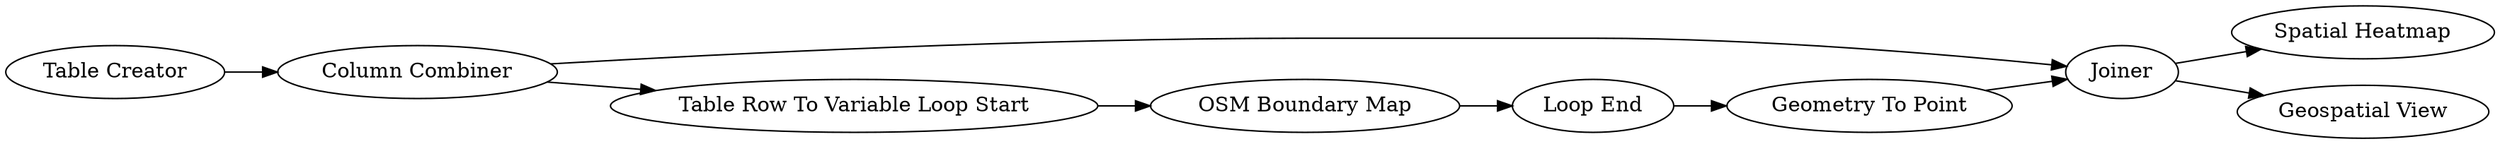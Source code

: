 digraph {
	1886 -> 1887
	1881 -> 1882
	1886 -> 1880
	1880 -> 1881
	1884 -> 1887
	1883 -> 1886
	1887 -> 1890
	1882 -> 1884
	1887 -> 1885
	1880 [label="Table Row To Variable Loop Start"]
	1882 [label="Loop End"]
	1887 [label=Joiner]
	1884 [label="Geometry To Point"]
	1883 [label="Table Creator"]
	1890 [label="Spatial Heatmap"]
	1886 [label="Column Combiner"]
	1885 [label="Geospatial View"]
	1881 [label="OSM Boundary Map"]
	rankdir=LR
}
